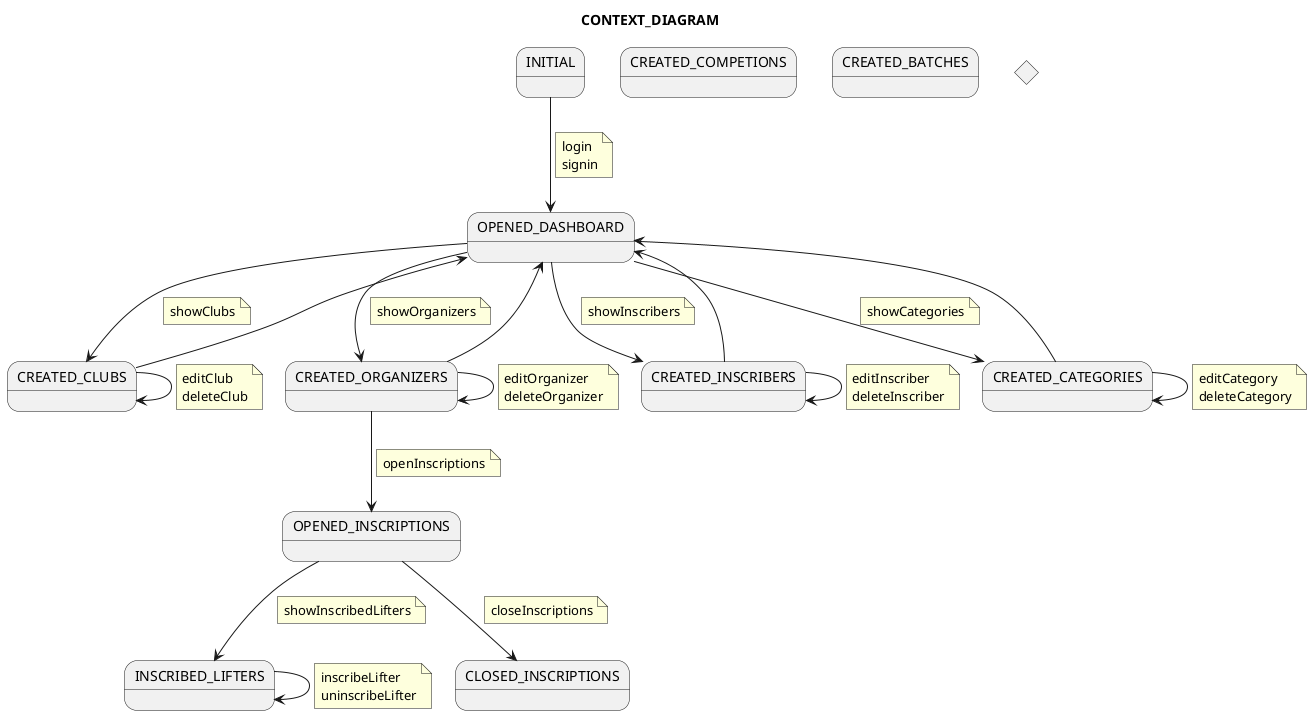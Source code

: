 @startuml
title CONTEXT_DIAGRAM

state INITIAL
state OPENED_DASHBOARD
state CREATED_CLUBS
state CREATED_ORGANIZERS
state CREATED_INSCRIBERS
state CREATED_CATEGORIES
state OPENED_INSCRIPTIONS
state CREATED_COMPETIONS
state CREATED_BATCHES

state AreInscriptionsOpened <<choice>>
state INSCRIBED_LIFTERS


INITIAL --> OPENED_DASHBOARD
note on link
  login
  signin
end note

OPENED_DASHBOARD --> CREATED_CLUBS
note on link
  showClubs
end note
CREATED_CLUBS --> OPENED_DASHBOARD


OPENED_DASHBOARD --> CREATED_ORGANIZERS
note on link
  showOrganizers
end note

CREATED_ORGANIZERS --> CREATED_ORGANIZERS
note on link
  editOrganizer
  deleteOrganizer
end note
CREATED_ORGANIZERS --> OPENED_DASHBOARD


OPENED_DASHBOARD --> CREATED_INSCRIBERS
note on link
  showInscribers
end note
CREATED_INSCRIBERS --> OPENED_DASHBOARD

CREATED_INSCRIBERS --> CREATED_INSCRIBERS
note on link
  editInscriber
  deleteInscriber
end note

OPENED_DASHBOARD --> CREATED_CATEGORIES
note on link
  showCategories
end note

CREATED_CATEGORIES --> CREATED_CATEGORIES
note on link
  editCategory
  deleteCategory
end note
CREATED_CATEGORIES --> OPENED_DASHBOARD


CREATED_CLUBS --> CREATED_CLUBS
note on link
  editClub
  deleteClub
end note


INSCRIBED_LIFTERS --> INSCRIBED_LIFTERS
note on link
  inscribeLifter
  uninscribeLifter
end note

'CREATED_CLUBS ---> [*] : logout
'CREATED_ORGANIZERS ---> [*] : logout
'CREATED_INSCRIBERS ---> [*] : logout
'CREATED_CATEGORIES ---> [*] : logout



CREATED_ORGANIZERS --> OPENED_INSCRIPTIONS
note on link
  openInscriptions
end note


OPENED_INSCRIPTIONS --> INSCRIBED_LIFTERS
note on link
  showInscribedLifters
end note

OPENED_INSCRIPTIONS --> CLOSED_INSCRIPTIONS
note on link
  closeInscriptions
end note


'OPENED_INSCRIPTIONS --> AreInscriptionsOpened : are inscriptions opened
'AreInscriptionsOpened --> INSCRIBED_LIFTERS
'note on link
'  inscribeLifter
'end note


@enduml